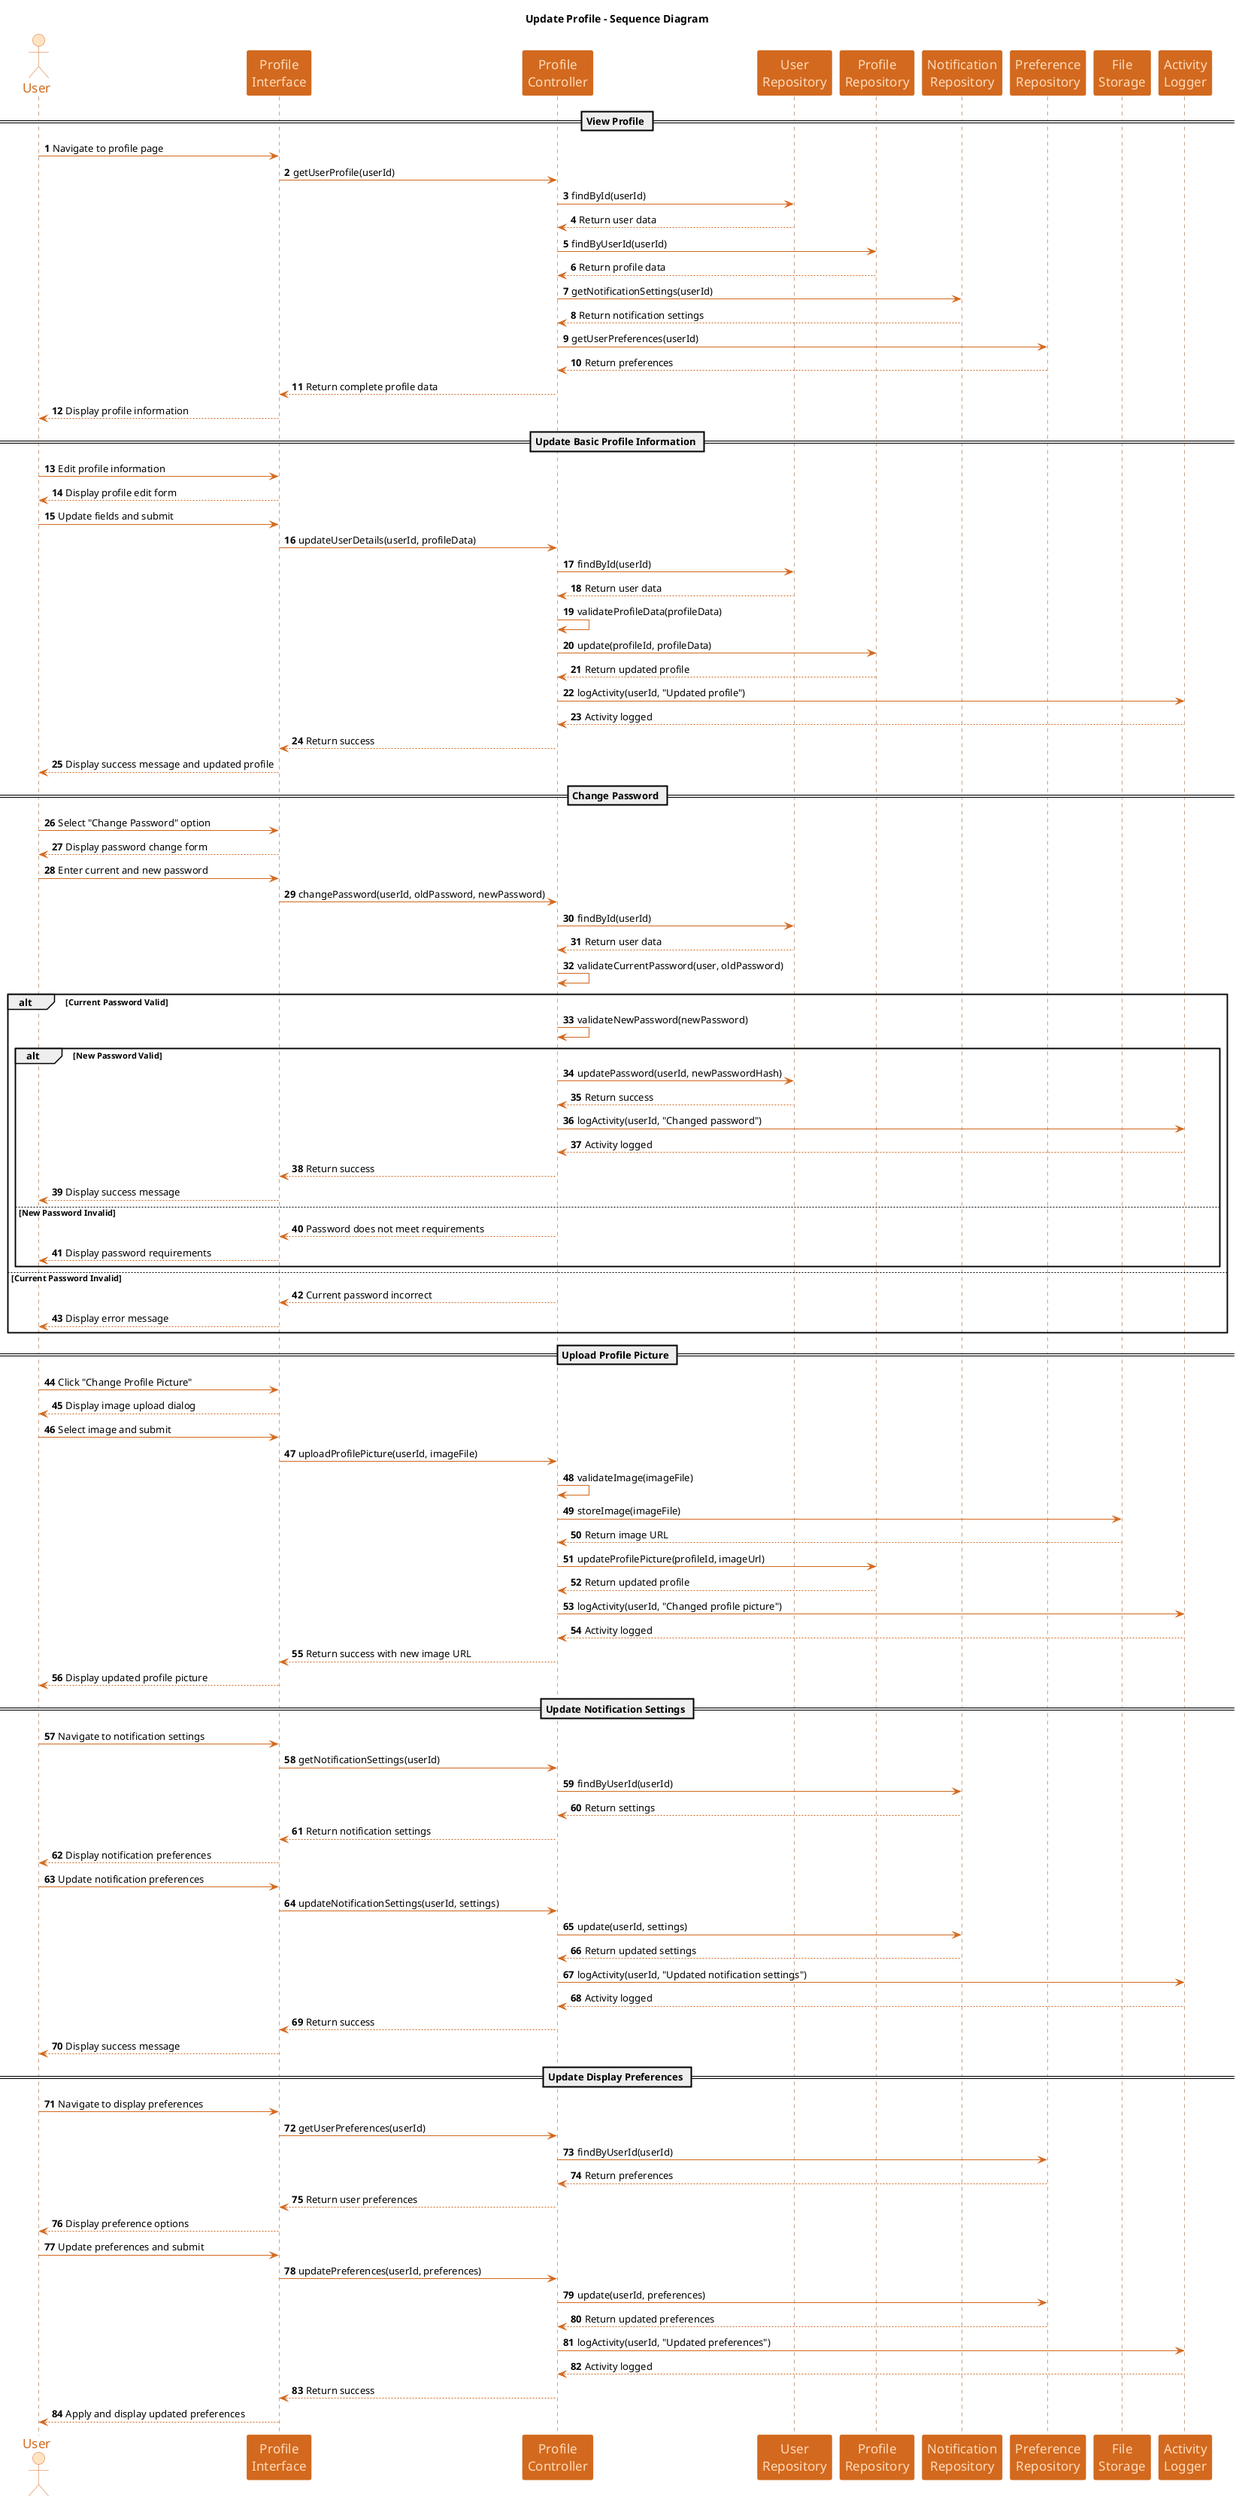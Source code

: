 @startuml
title Update Profile - Sequence Diagram

skinparam sequence {
  ArrowColor Chocolate
  ActorBorderColor Chocolate
  LifeLineBorderColor SaddleBrown
  LifeLineBackgroundColor PeachPuff
  
  ParticipantBorderColor Chocolate
  ParticipantBackgroundColor Chocolate
  ParticipantFontName Impact
  ParticipantFontSize 17
  ParticipantFontColor PeachPuff
  
  ActorBackgroundColor Bisque
  ActorFontColor Chocolate
  ActorFontSize 17
  ActorFontName Aapex
}

actor "User" as user
participant "Profile\nInterface" as ui
participant "Profile\nController" as controller
participant "User\nRepository" as userRepo
participant "Profile\nRepository" as profileRepo
participant "Notification\nRepository" as notifRepo
participant "Preference\nRepository" as prefRepo
participant "File\nStorage" as storage
participant "Activity\nLogger" as logger

autonumber

== View Profile ==

user -> ui: Navigate to profile page
ui -> controller: getUserProfile(userId)
controller -> userRepo: findById(userId)
userRepo --> controller: Return user data
controller -> profileRepo: findByUserId(userId)
profileRepo --> controller: Return profile data
controller -> notifRepo: getNotificationSettings(userId)
notifRepo --> controller: Return notification settings
controller -> prefRepo: getUserPreferences(userId)
prefRepo --> controller: Return preferences
controller --> ui: Return complete profile data
ui --> user: Display profile information

== Update Basic Profile Information ==

user -> ui: Edit profile information
ui --> user: Display profile edit form
user -> ui: Update fields and submit
ui -> controller: updateUserDetails(userId, profileData)
controller -> userRepo: findById(userId)
userRepo --> controller: Return user data
controller -> controller: validateProfileData(profileData)
controller -> profileRepo: update(profileId, profileData)
profileRepo --> controller: Return updated profile
controller -> logger: logActivity(userId, "Updated profile")
logger --> controller: Activity logged
controller --> ui: Return success
ui --> user: Display success message and updated profile

== Change Password ==

user -> ui: Select "Change Password" option
ui --> user: Display password change form
user -> ui: Enter current and new password
ui -> controller: changePassword(userId, oldPassword, newPassword)
controller -> userRepo: findById(userId)
userRepo --> controller: Return user data
controller -> controller: validateCurrentPassword(user, oldPassword)

alt Current Password Valid
    controller -> controller: validateNewPassword(newPassword)
    alt New Password Valid
        controller -> userRepo: updatePassword(userId, newPasswordHash)
        userRepo --> controller: Return success
        controller -> logger: logActivity(userId, "Changed password")
        logger --> controller: Activity logged
        controller --> ui: Return success
        ui --> user: Display success message
    else New Password Invalid
        controller --> ui: Password does not meet requirements
        ui --> user: Display password requirements
    end
else Current Password Invalid
    controller --> ui: Current password incorrect
    ui --> user: Display error message
end

== Upload Profile Picture ==

user -> ui: Click "Change Profile Picture"
ui --> user: Display image upload dialog
user -> ui: Select image and submit
ui -> controller: uploadProfilePicture(userId, imageFile)
controller -> controller: validateImage(imageFile)
controller -> storage: storeImage(imageFile)
storage --> controller: Return image URL
controller -> profileRepo: updateProfilePicture(profileId, imageUrl)
profileRepo --> controller: Return updated profile
controller -> logger: logActivity(userId, "Changed profile picture")
logger --> controller: Activity logged
controller --> ui: Return success with new image URL
ui --> user: Display updated profile picture

== Update Notification Settings ==

user -> ui: Navigate to notification settings
ui -> controller: getNotificationSettings(userId)
controller -> notifRepo: findByUserId(userId)
notifRepo --> controller: Return settings
controller --> ui: Return notification settings
ui --> user: Display notification preferences

user -> ui: Update notification preferences
ui -> controller: updateNotificationSettings(userId, settings)
controller -> notifRepo: update(userId, settings)
notifRepo --> controller: Return updated settings
controller -> logger: logActivity(userId, "Updated notification settings")
logger --> controller: Activity logged
controller --> ui: Return success
ui --> user: Display success message

== Update Display Preferences ==

user -> ui: Navigate to display preferences
ui -> controller: getUserPreferences(userId)
controller -> prefRepo: findByUserId(userId)
prefRepo --> controller: Return preferences
controller --> ui: Return user preferences
ui --> user: Display preference options

user -> ui: Update preferences and submit
ui -> controller: updatePreferences(userId, preferences)
controller -> prefRepo: update(userId, preferences)
prefRepo --> controller: Return updated preferences
controller -> logger: logActivity(userId, "Updated preferences")
logger --> controller: Activity logged
controller --> ui: Return success
ui --> user: Apply and display updated preferences

@enduml 